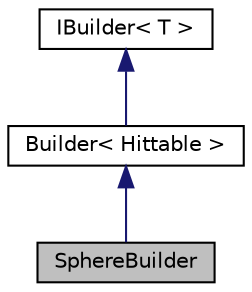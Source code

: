 digraph "SphereBuilder"
{
 // LATEX_PDF_SIZE
  edge [fontname="Helvetica",fontsize="10",labelfontname="Helvetica",labelfontsize="10"];
  node [fontname="Helvetica",fontsize="10",shape=record];
  Node1 [label="SphereBuilder",height=0.2,width=0.4,color="black", fillcolor="grey75", style="filled", fontcolor="black",tooltip=" "];
  Node2 -> Node1 [dir="back",color="midnightblue",fontsize="10",style="solid",fontname="Helvetica"];
  Node2 [label="Builder\< Hittable \>",height=0.2,width=0.4,color="black", fillcolor="white", style="filled",URL="$classBuilder.html",tooltip=" "];
  Node3 -> Node2 [dir="back",color="midnightblue",fontsize="10",style="solid",fontname="Helvetica"];
  Node3 [label="IBuilder\< T \>",height=0.2,width=0.4,color="black", fillcolor="white", style="filled",URL="$classIBuilder.html",tooltip=" "];
}
